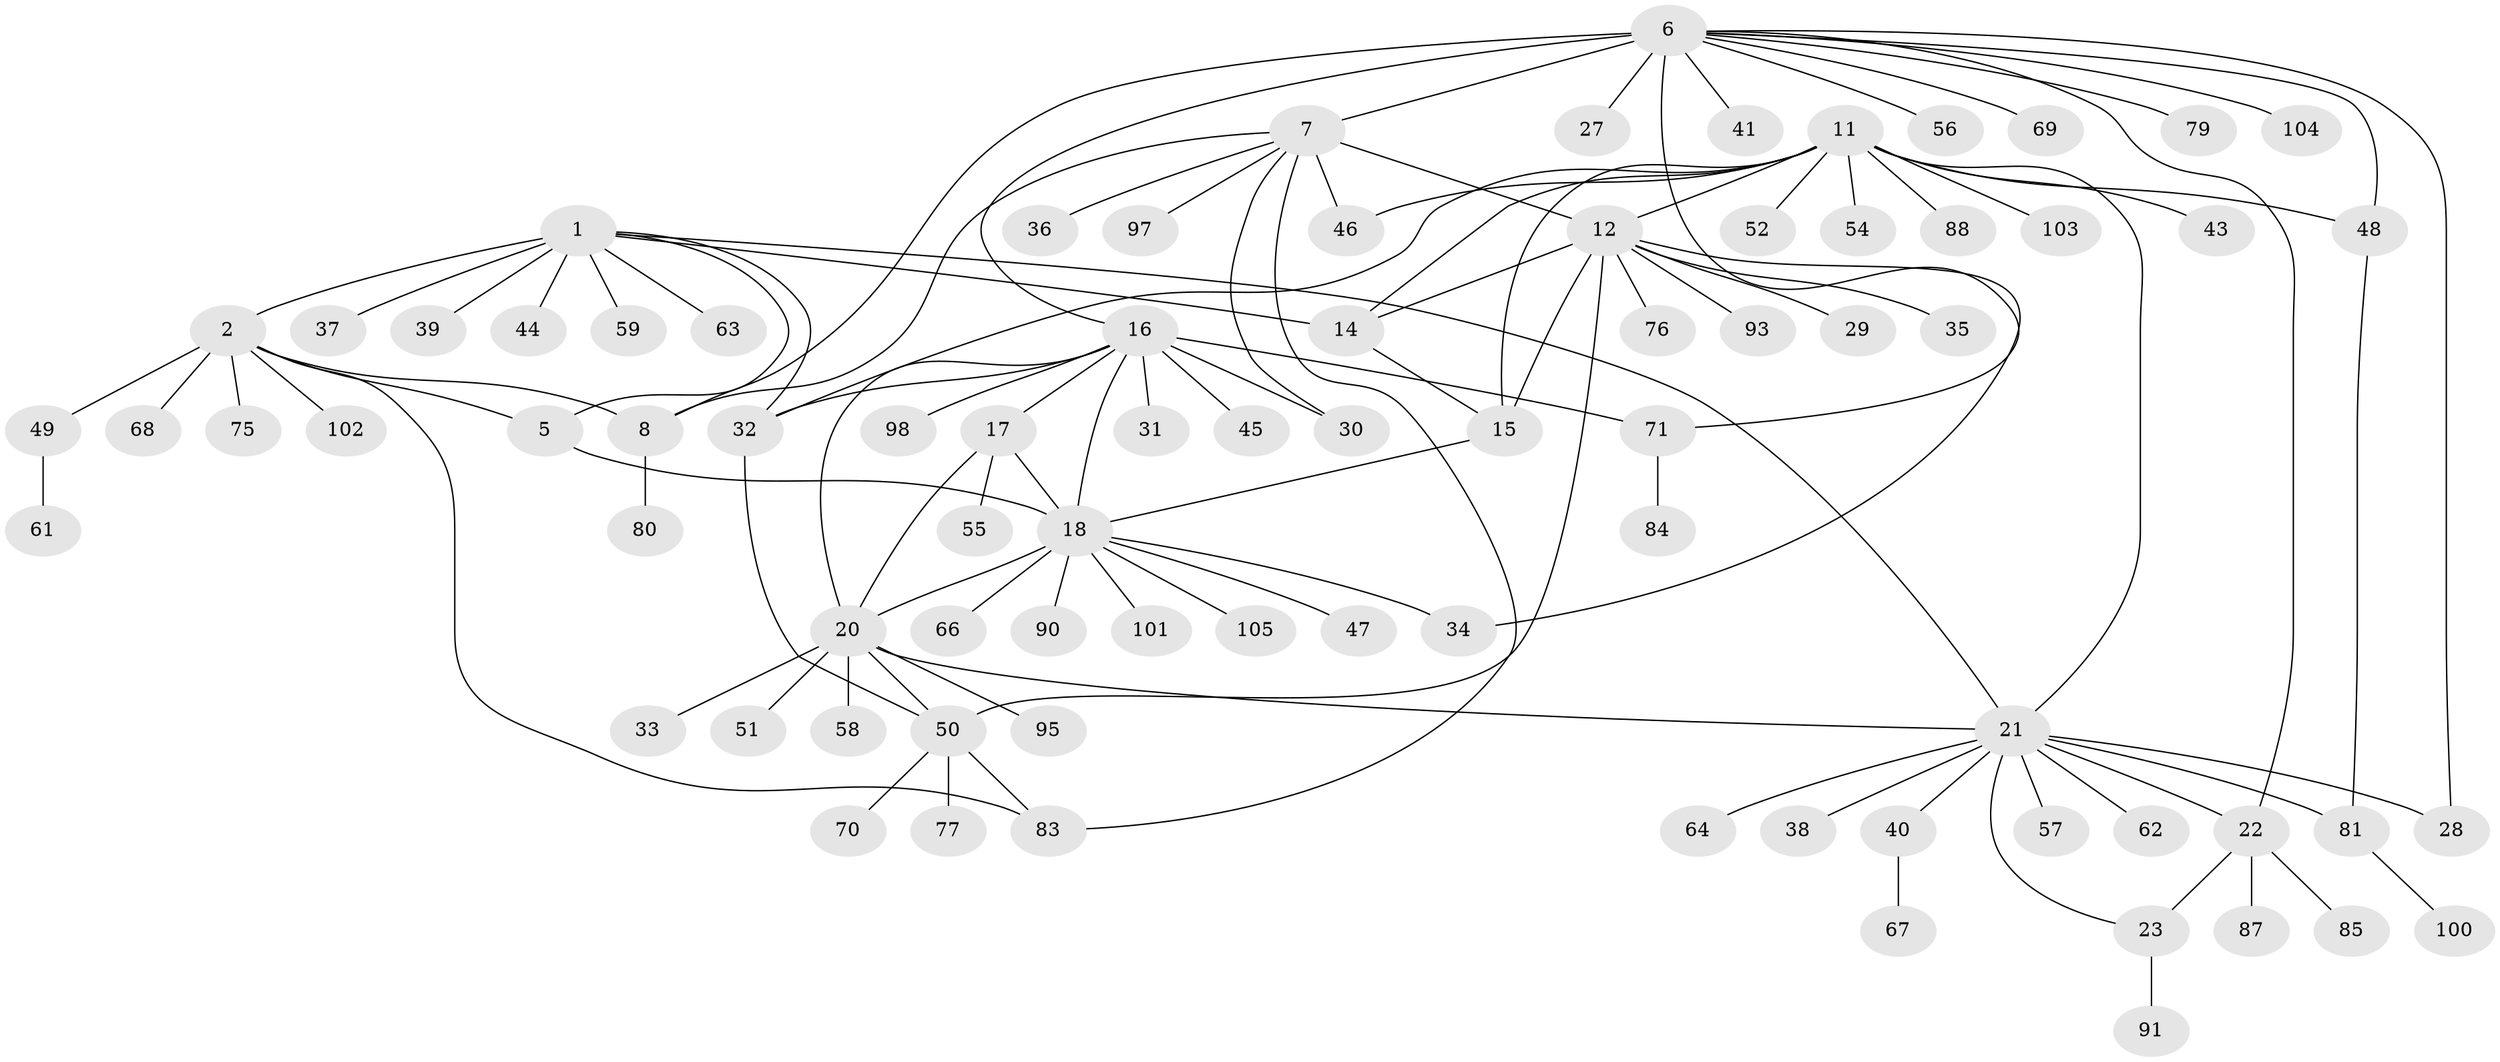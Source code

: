 // original degree distribution, {8: 0.02830188679245283, 6: 0.04716981132075472, 5: 0.03773584905660377, 12: 0.009433962264150943, 7: 0.03773584905660377, 9: 0.02830188679245283, 13: 0.009433962264150943, 11: 0.018867924528301886, 15: 0.009433962264150943, 4: 0.04716981132075472, 1: 0.5566037735849056, 2: 0.1509433962264151, 3: 0.018867924528301886}
// Generated by graph-tools (version 1.1) at 2025/11/02/27/25 16:11:35]
// undirected, 81 vertices, 108 edges
graph export_dot {
graph [start="1"]
  node [color=gray90,style=filled];
  1 [super="+3"];
  2 [super="+4"];
  5;
  6 [super="+10"];
  7 [super="+9"];
  8 [super="+106"];
  11 [super="+72"];
  12 [super="+13"];
  14 [super="+82"];
  15;
  16 [super="+73"];
  17 [super="+42"];
  18 [super="+19"];
  20 [super="+26"];
  21 [super="+65"];
  22 [super="+25"];
  23 [super="+24"];
  27;
  28;
  29;
  30;
  31;
  32;
  33 [super="+78"];
  34;
  35 [super="+60"];
  36 [super="+89"];
  37;
  38;
  39;
  40;
  41;
  43;
  44;
  45;
  46;
  47 [super="+74"];
  48 [super="+92"];
  49;
  50 [super="+53"];
  51;
  52;
  54;
  55;
  56;
  57;
  58;
  59;
  61;
  62;
  63;
  64;
  66;
  67;
  68 [super="+94"];
  69;
  70;
  71 [super="+86"];
  75;
  76;
  77;
  79;
  80;
  81;
  83 [super="+99"];
  84;
  85;
  87;
  88;
  90;
  91 [super="+96"];
  93;
  95;
  97;
  98;
  100;
  101;
  102;
  103;
  104;
  105;
  1 -- 2 [weight=4];
  1 -- 5 [weight=2];
  1 -- 32;
  1 -- 39;
  1 -- 44;
  1 -- 59;
  1 -- 37;
  1 -- 14;
  1 -- 21;
  1 -- 63;
  2 -- 5 [weight=2];
  2 -- 8;
  2 -- 49;
  2 -- 75;
  2 -- 68;
  2 -- 102;
  2 -- 83;
  5 -- 18;
  6 -- 7 [weight=4];
  6 -- 8 [weight=2];
  6 -- 16;
  6 -- 22;
  6 -- 27;
  6 -- 28;
  6 -- 48;
  6 -- 56;
  6 -- 79;
  6 -- 104;
  6 -- 69;
  6 -- 71;
  6 -- 41;
  7 -- 8 [weight=2];
  7 -- 97;
  7 -- 36;
  7 -- 12;
  7 -- 46;
  7 -- 83;
  7 -- 30;
  8 -- 80;
  11 -- 12 [weight=2];
  11 -- 14;
  11 -- 15;
  11 -- 21;
  11 -- 32;
  11 -- 43;
  11 -- 48;
  11 -- 52;
  11 -- 54;
  11 -- 88;
  11 -- 103;
  11 -- 46;
  12 -- 14 [weight=2];
  12 -- 15 [weight=2];
  12 -- 29;
  12 -- 35;
  12 -- 76;
  12 -- 93;
  12 -- 34;
  12 -- 50;
  14 -- 15;
  15 -- 18;
  16 -- 17;
  16 -- 18 [weight=2];
  16 -- 20;
  16 -- 30;
  16 -- 31;
  16 -- 45;
  16 -- 71;
  16 -- 98;
  16 -- 32;
  17 -- 18 [weight=2];
  17 -- 20;
  17 -- 55;
  18 -- 20 [weight=2];
  18 -- 90;
  18 -- 101;
  18 -- 34;
  18 -- 66;
  18 -- 105;
  18 -- 47;
  20 -- 21;
  20 -- 33;
  20 -- 50;
  20 -- 51;
  20 -- 58;
  20 -- 95;
  21 -- 22 [weight=2];
  21 -- 23 [weight=2];
  21 -- 28;
  21 -- 38;
  21 -- 40;
  21 -- 57;
  21 -- 62;
  21 -- 64;
  21 -- 81;
  22 -- 23 [weight=4];
  22 -- 85;
  22 -- 87;
  23 -- 91;
  32 -- 50;
  40 -- 67;
  48 -- 81;
  49 -- 61;
  50 -- 70;
  50 -- 77;
  50 -- 83;
  71 -- 84;
  81 -- 100;
}
